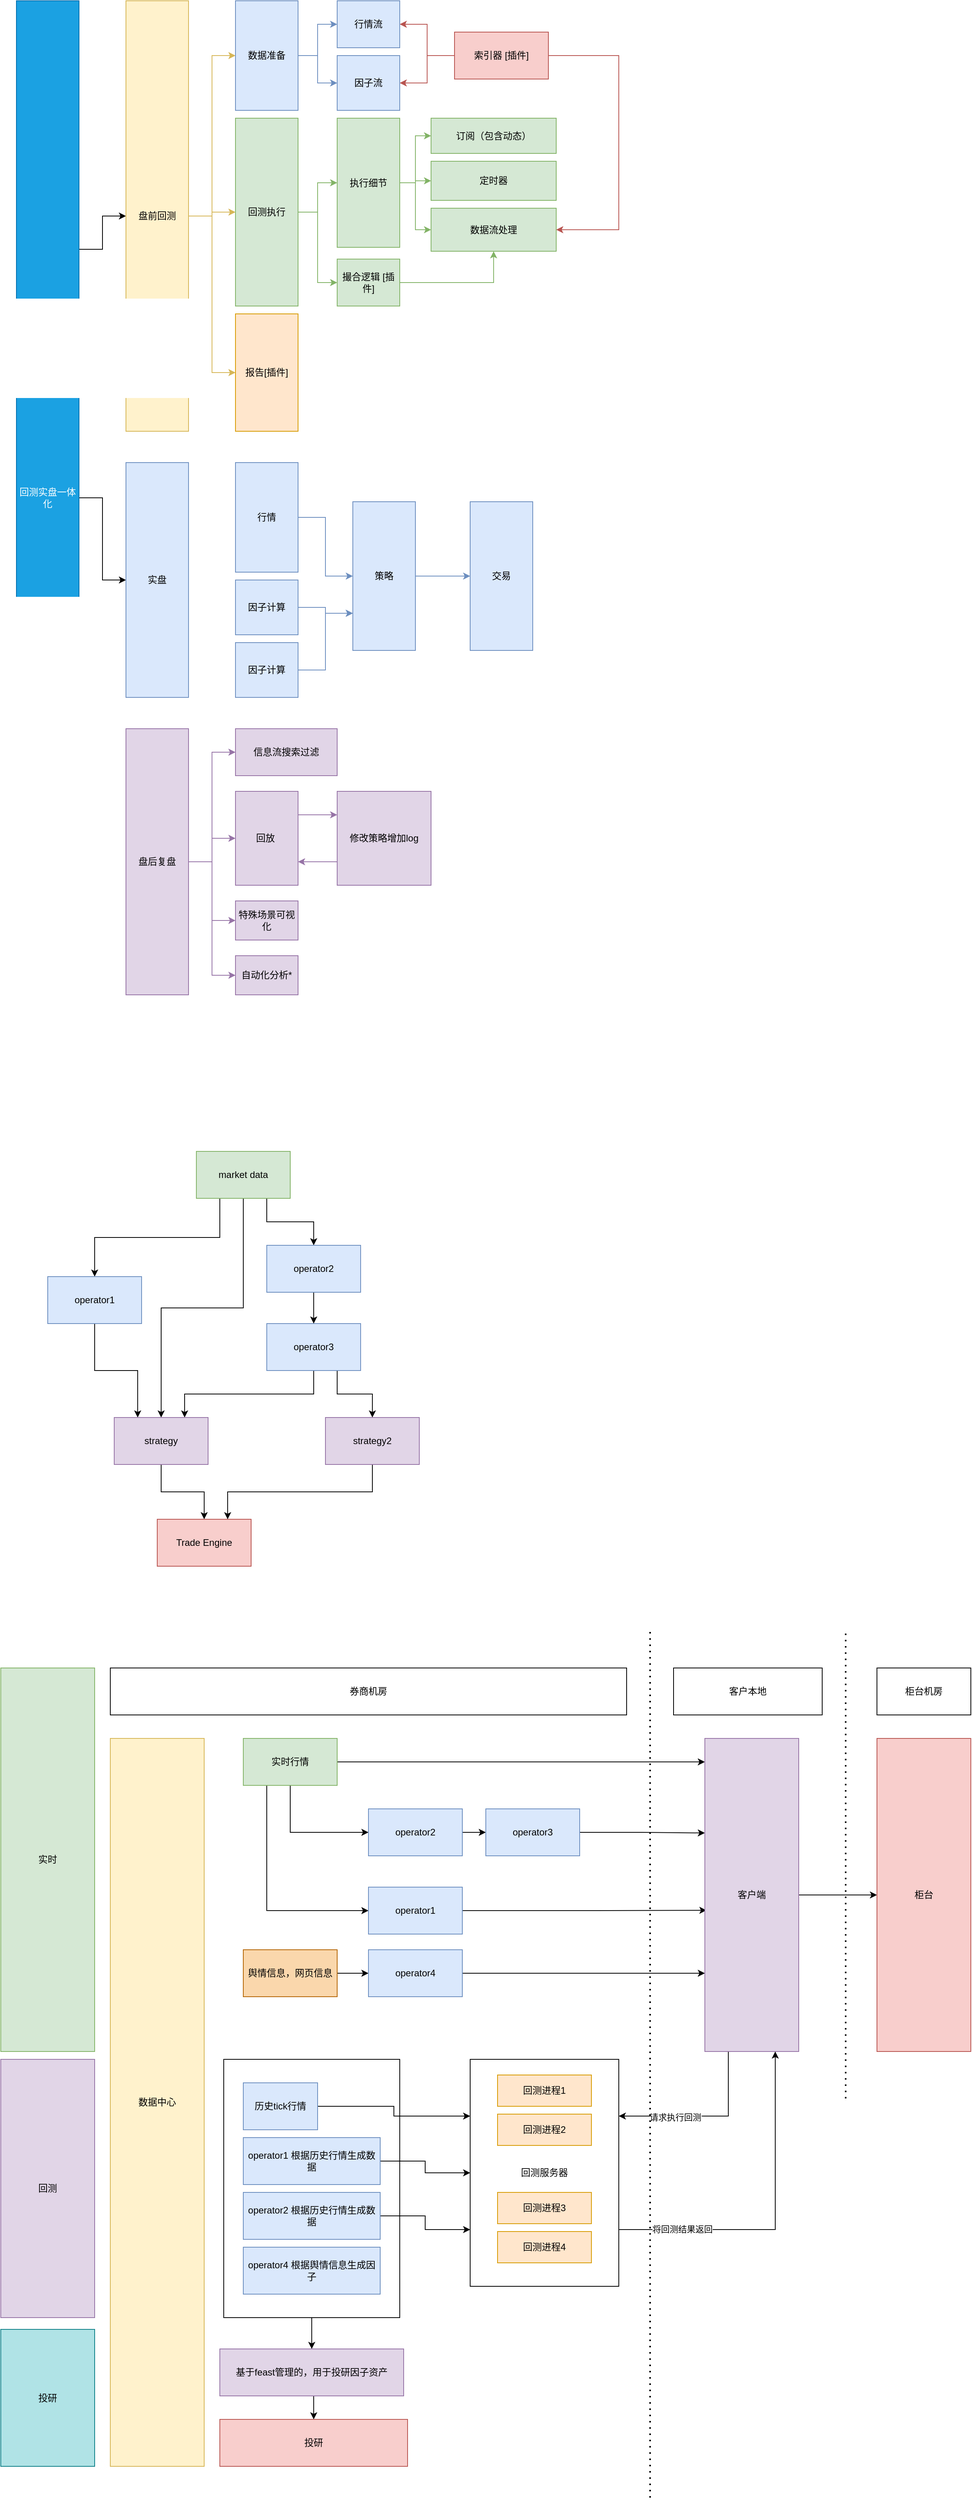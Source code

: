 <mxfile version="21.5.2" type="github">
  <diagram name="Page-1" id="iqwsaydpgA9WAFFq2xoP">
    <mxGraphModel dx="1570" dy="1301" grid="1" gridSize="10" guides="1" tooltips="1" connect="1" arrows="1" fold="1" page="1" pageScale="1" pageWidth="850" pageHeight="1100" math="0" shadow="0">
      <root>
        <mxCell id="0" />
        <mxCell id="1" parent="0" />
        <mxCell id="G9JlRZIhgluz2ThL1PUU-86" value="" style="rounded=0;whiteSpace=wrap;html=1;fillColor=none;" vertex="1" parent="1">
          <mxGeometry x="305" y="2700" width="225" height="330" as="geometry" />
        </mxCell>
        <mxCell id="wz6yS6fhJftiReLVAl-l-16" style="edgeStyle=orthogonalEdgeStyle;rounded=0;orthogonalLoop=1;jettySize=auto;html=1;exitX=1;exitY=0.25;exitDx=0;exitDy=0;entryX=0;entryY=0.5;entryDx=0;entryDy=0;" parent="1" source="wz6yS6fhJftiReLVAl-l-1" target="wz6yS6fhJftiReLVAl-l-2" edge="1">
          <mxGeometry relative="1" as="geometry" />
        </mxCell>
        <mxCell id="wz6yS6fhJftiReLVAl-l-40" style="edgeStyle=orthogonalEdgeStyle;rounded=0;orthogonalLoop=1;jettySize=auto;html=1;exitX=1;exitY=0.5;exitDx=0;exitDy=0;entryX=0;entryY=0.5;entryDx=0;entryDy=0;" parent="1" source="wz6yS6fhJftiReLVAl-l-1" target="wz6yS6fhJftiReLVAl-l-29" edge="1">
          <mxGeometry relative="1" as="geometry" />
        </mxCell>
        <mxCell id="wz6yS6fhJftiReLVAl-l-1" value="回测实盘一体化" style="rounded=0;whiteSpace=wrap;html=1;fillColor=#1ba1e2;fontColor=#ffffff;strokeColor=#006EAF;" parent="1" vertex="1">
          <mxGeometry x="40" y="70" width="80" height="1270" as="geometry" />
        </mxCell>
        <mxCell id="wz6yS6fhJftiReLVAl-l-17" style="edgeStyle=orthogonalEdgeStyle;rounded=0;orthogonalLoop=1;jettySize=auto;html=1;exitX=1;exitY=0.5;exitDx=0;exitDy=0;entryX=0;entryY=0.5;entryDx=0;entryDy=0;fillColor=#fff2cc;strokeColor=#d6b656;" parent="1" source="wz6yS6fhJftiReLVAl-l-2" target="wz6yS6fhJftiReLVAl-l-3" edge="1">
          <mxGeometry relative="1" as="geometry" />
        </mxCell>
        <mxCell id="wz6yS6fhJftiReLVAl-l-19" style="edgeStyle=orthogonalEdgeStyle;rounded=0;orthogonalLoop=1;jettySize=auto;html=1;exitX=1;exitY=0.5;exitDx=0;exitDy=0;entryX=0;entryY=0.5;entryDx=0;entryDy=0;fillColor=#fff2cc;strokeColor=#d6b656;" parent="1" source="wz6yS6fhJftiReLVAl-l-2" target="wz6yS6fhJftiReLVAl-l-5" edge="1">
          <mxGeometry relative="1" as="geometry" />
        </mxCell>
        <mxCell id="wz6yS6fhJftiReLVAl-l-20" style="edgeStyle=orthogonalEdgeStyle;rounded=0;orthogonalLoop=1;jettySize=auto;html=1;exitX=1;exitY=0.5;exitDx=0;exitDy=0;entryX=0;entryY=0.5;entryDx=0;entryDy=0;fillColor=#fff2cc;strokeColor=#d6b656;" parent="1" source="wz6yS6fhJftiReLVAl-l-2" target="wz6yS6fhJftiReLVAl-l-13" edge="1">
          <mxGeometry relative="1" as="geometry" />
        </mxCell>
        <mxCell id="wz6yS6fhJftiReLVAl-l-2" value="盘前回测" style="rounded=0;whiteSpace=wrap;html=1;fillColor=#fff2cc;strokeColor=#d6b656;" parent="1" vertex="1">
          <mxGeometry x="180" y="70" width="80" height="550" as="geometry" />
        </mxCell>
        <mxCell id="wz6yS6fhJftiReLVAl-l-26" style="edgeStyle=orthogonalEdgeStyle;rounded=0;orthogonalLoop=1;jettySize=auto;html=1;exitX=1;exitY=0.5;exitDx=0;exitDy=0;entryX=0;entryY=0.5;entryDx=0;entryDy=0;fillColor=#dae8fc;strokeColor=#6c8ebf;" parent="1" source="wz6yS6fhJftiReLVAl-l-3" target="wz6yS6fhJftiReLVAl-l-7" edge="1">
          <mxGeometry relative="1" as="geometry" />
        </mxCell>
        <mxCell id="wz6yS6fhJftiReLVAl-l-27" style="edgeStyle=orthogonalEdgeStyle;rounded=0;orthogonalLoop=1;jettySize=auto;html=1;exitX=1;exitY=0.5;exitDx=0;exitDy=0;entryX=0;entryY=0.5;entryDx=0;entryDy=0;fillColor=#dae8fc;strokeColor=#6c8ebf;" parent="1" source="wz6yS6fhJftiReLVAl-l-3" target="wz6yS6fhJftiReLVAl-l-8" edge="1">
          <mxGeometry relative="1" as="geometry" />
        </mxCell>
        <mxCell id="wz6yS6fhJftiReLVAl-l-3" value="数据准备" style="rounded=0;whiteSpace=wrap;html=1;fillColor=#dae8fc;strokeColor=#6c8ebf;" parent="1" vertex="1">
          <mxGeometry x="320" y="70" width="80" height="140" as="geometry" />
        </mxCell>
        <mxCell id="wz6yS6fhJftiReLVAl-l-58" style="edgeStyle=orthogonalEdgeStyle;rounded=0;orthogonalLoop=1;jettySize=auto;html=1;exitX=1;exitY=0.5;exitDx=0;exitDy=0;entryX=0.5;entryY=1;entryDx=0;entryDy=0;fillColor=#d5e8d4;strokeColor=#82b366;" parent="1" source="wz6yS6fhJftiReLVAl-l-4" target="wz6yS6fhJftiReLVAl-l-12" edge="1">
          <mxGeometry relative="1" as="geometry" />
        </mxCell>
        <mxCell id="wz6yS6fhJftiReLVAl-l-4" value="撮合逻辑 [插件]" style="rounded=0;whiteSpace=wrap;html=1;fillColor=#d5e8d4;strokeColor=#82b366;" parent="1" vertex="1">
          <mxGeometry x="450" y="400" width="80" height="60" as="geometry" />
        </mxCell>
        <mxCell id="wz6yS6fhJftiReLVAl-l-21" style="edgeStyle=orthogonalEdgeStyle;rounded=0;orthogonalLoop=1;jettySize=auto;html=1;exitX=1;exitY=0.5;exitDx=0;exitDy=0;entryX=0;entryY=0.5;entryDx=0;entryDy=0;fillColor=#d5e8d4;strokeColor=#82b366;" parent="1" source="wz6yS6fhJftiReLVAl-l-5" target="wz6yS6fhJftiReLVAl-l-4" edge="1">
          <mxGeometry relative="1" as="geometry" />
        </mxCell>
        <mxCell id="wz6yS6fhJftiReLVAl-l-22" style="edgeStyle=orthogonalEdgeStyle;rounded=0;orthogonalLoop=1;jettySize=auto;html=1;exitX=1;exitY=0.5;exitDx=0;exitDy=0;entryX=0;entryY=0.5;entryDx=0;entryDy=0;fillColor=#d5e8d4;strokeColor=#82b366;" parent="1" source="wz6yS6fhJftiReLVAl-l-5" target="wz6yS6fhJftiReLVAl-l-6" edge="1">
          <mxGeometry relative="1" as="geometry" />
        </mxCell>
        <mxCell id="wz6yS6fhJftiReLVAl-l-5" value="回测执行" style="rounded=0;whiteSpace=wrap;html=1;fillColor=#d5e8d4;strokeColor=#82b366;" parent="1" vertex="1">
          <mxGeometry x="320" y="220" width="80" height="240" as="geometry" />
        </mxCell>
        <mxCell id="wz6yS6fhJftiReLVAl-l-23" style="edgeStyle=orthogonalEdgeStyle;rounded=0;orthogonalLoop=1;jettySize=auto;html=1;exitX=1;exitY=0.5;exitDx=0;exitDy=0;entryX=0;entryY=0.5;entryDx=0;entryDy=0;fillColor=#d5e8d4;strokeColor=#82b366;" parent="1" source="wz6yS6fhJftiReLVAl-l-6" target="wz6yS6fhJftiReLVAl-l-10" edge="1">
          <mxGeometry relative="1" as="geometry" />
        </mxCell>
        <mxCell id="wz6yS6fhJftiReLVAl-l-24" style="edgeStyle=orthogonalEdgeStyle;rounded=0;orthogonalLoop=1;jettySize=auto;html=1;exitX=1;exitY=0.5;exitDx=0;exitDy=0;entryX=0;entryY=0.5;entryDx=0;entryDy=0;fillColor=#d5e8d4;strokeColor=#82b366;" parent="1" source="wz6yS6fhJftiReLVAl-l-6" target="wz6yS6fhJftiReLVAl-l-11" edge="1">
          <mxGeometry relative="1" as="geometry" />
        </mxCell>
        <mxCell id="wz6yS6fhJftiReLVAl-l-25" style="edgeStyle=orthogonalEdgeStyle;rounded=0;orthogonalLoop=1;jettySize=auto;html=1;exitX=1;exitY=0.5;exitDx=0;exitDy=0;entryX=0;entryY=0.5;entryDx=0;entryDy=0;fillColor=#d5e8d4;strokeColor=#82b366;" parent="1" source="wz6yS6fhJftiReLVAl-l-6" target="wz6yS6fhJftiReLVAl-l-12" edge="1">
          <mxGeometry relative="1" as="geometry" />
        </mxCell>
        <mxCell id="wz6yS6fhJftiReLVAl-l-6" value="执行细节" style="rounded=0;whiteSpace=wrap;html=1;fillColor=#d5e8d4;strokeColor=#82b366;" parent="1" vertex="1">
          <mxGeometry x="450" y="220" width="80" height="165" as="geometry" />
        </mxCell>
        <mxCell id="wz6yS6fhJftiReLVAl-l-7" value="行情流" style="rounded=0;whiteSpace=wrap;html=1;fillColor=#dae8fc;strokeColor=#6c8ebf;" parent="1" vertex="1">
          <mxGeometry x="450" y="70" width="80" height="60" as="geometry" />
        </mxCell>
        <mxCell id="wz6yS6fhJftiReLVAl-l-8" value="因子流" style="rounded=0;whiteSpace=wrap;html=1;fillColor=#dae8fc;strokeColor=#6c8ebf;" parent="1" vertex="1">
          <mxGeometry x="450" y="140" width="80" height="70" as="geometry" />
        </mxCell>
        <mxCell id="wz6yS6fhJftiReLVAl-l-10" value="订阅（包含动态）" style="rounded=0;whiteSpace=wrap;html=1;fillColor=#d5e8d4;strokeColor=#82b366;" parent="1" vertex="1">
          <mxGeometry x="570" y="220" width="160" height="45" as="geometry" />
        </mxCell>
        <mxCell id="wz6yS6fhJftiReLVAl-l-11" value="定时器" style="rounded=0;whiteSpace=wrap;html=1;fillColor=#d5e8d4;strokeColor=#82b366;" parent="1" vertex="1">
          <mxGeometry x="570" y="275" width="160" height="50" as="geometry" />
        </mxCell>
        <mxCell id="wz6yS6fhJftiReLVAl-l-12" value="数据流处理" style="rounded=0;whiteSpace=wrap;html=1;fillColor=#d5e8d4;strokeColor=#82b366;" parent="1" vertex="1">
          <mxGeometry x="570" y="335" width="160" height="55" as="geometry" />
        </mxCell>
        <mxCell id="wz6yS6fhJftiReLVAl-l-13" value="报告[插件]" style="rounded=0;whiteSpace=wrap;html=1;fillColor=#ffe6cc;strokeColor=#d79b00;" parent="1" vertex="1">
          <mxGeometry x="320" y="470" width="80" height="150" as="geometry" />
        </mxCell>
        <mxCell id="wz6yS6fhJftiReLVAl-l-29" value="实盘" style="rounded=0;whiteSpace=wrap;html=1;fillColor=#dae8fc;strokeColor=#6c8ebf;" parent="1" vertex="1">
          <mxGeometry x="180" y="660" width="80" height="300" as="geometry" />
        </mxCell>
        <mxCell id="wz6yS6fhJftiReLVAl-l-51" style="edgeStyle=orthogonalEdgeStyle;rounded=0;orthogonalLoop=1;jettySize=auto;html=1;exitX=1;exitY=0.5;exitDx=0;exitDy=0;entryX=0;entryY=0.5;entryDx=0;entryDy=0;fillColor=#dae8fc;strokeColor=#6c8ebf;" parent="1" source="wz6yS6fhJftiReLVAl-l-30" target="wz6yS6fhJftiReLVAl-l-32" edge="1">
          <mxGeometry relative="1" as="geometry" />
        </mxCell>
        <mxCell id="wz6yS6fhJftiReLVAl-l-30" value="行情" style="rounded=0;whiteSpace=wrap;html=1;fillColor=#dae8fc;strokeColor=#6c8ebf;container=0;" parent="1" vertex="1">
          <mxGeometry x="320" y="660" width="80" height="140" as="geometry" />
        </mxCell>
        <mxCell id="wz6yS6fhJftiReLVAl-l-31" value="交易" style="rounded=0;whiteSpace=wrap;html=1;fillColor=#dae8fc;strokeColor=#6c8ebf;container=0;" parent="1" vertex="1">
          <mxGeometry x="620" y="710" width="80" height="190" as="geometry" />
        </mxCell>
        <mxCell id="wz6yS6fhJftiReLVAl-l-54" style="edgeStyle=orthogonalEdgeStyle;rounded=0;orthogonalLoop=1;jettySize=auto;html=1;exitX=1;exitY=0.5;exitDx=0;exitDy=0;fillColor=#dae8fc;strokeColor=#6c8ebf;" parent="1" source="wz6yS6fhJftiReLVAl-l-32" target="wz6yS6fhJftiReLVAl-l-31" edge="1">
          <mxGeometry relative="1" as="geometry" />
        </mxCell>
        <mxCell id="wz6yS6fhJftiReLVAl-l-32" value="策略" style="rounded=0;whiteSpace=wrap;html=1;fillColor=#dae8fc;strokeColor=#6c8ebf;container=0;" parent="1" vertex="1">
          <mxGeometry x="470" y="710" width="80" height="190" as="geometry" />
        </mxCell>
        <mxCell id="wz6yS6fhJftiReLVAl-l-52" style="edgeStyle=orthogonalEdgeStyle;rounded=0;orthogonalLoop=1;jettySize=auto;html=1;exitX=1;exitY=0.5;exitDx=0;exitDy=0;entryX=0;entryY=0.75;entryDx=0;entryDy=0;fillColor=#dae8fc;strokeColor=#6c8ebf;" parent="1" source="wz6yS6fhJftiReLVAl-l-33" target="wz6yS6fhJftiReLVAl-l-32" edge="1">
          <mxGeometry relative="1" as="geometry" />
        </mxCell>
        <mxCell id="wz6yS6fhJftiReLVAl-l-33" value="因子计算" style="rounded=0;whiteSpace=wrap;html=1;fillColor=#dae8fc;strokeColor=#6c8ebf;container=0;" parent="1" vertex="1">
          <mxGeometry x="320" y="810" width="80" height="70" as="geometry" />
        </mxCell>
        <mxCell id="wz6yS6fhJftiReLVAl-l-46" style="edgeStyle=orthogonalEdgeStyle;rounded=0;orthogonalLoop=1;jettySize=auto;html=1;exitX=1;exitY=0.5;exitDx=0;exitDy=0;entryX=0;entryY=0.5;entryDx=0;entryDy=0;fillColor=#e1d5e7;strokeColor=#9673a6;" parent="1" source="wz6yS6fhJftiReLVAl-l-41" target="wz6yS6fhJftiReLVAl-l-42" edge="1">
          <mxGeometry relative="1" as="geometry" />
        </mxCell>
        <mxCell id="wz6yS6fhJftiReLVAl-l-47" style="edgeStyle=orthogonalEdgeStyle;rounded=0;orthogonalLoop=1;jettySize=auto;html=1;exitX=1;exitY=0.5;exitDx=0;exitDy=0;fillColor=#e1d5e7;strokeColor=#9673a6;" parent="1" source="wz6yS6fhJftiReLVAl-l-41" target="wz6yS6fhJftiReLVAl-l-43" edge="1">
          <mxGeometry relative="1" as="geometry" />
        </mxCell>
        <mxCell id="wz6yS6fhJftiReLVAl-l-48" style="edgeStyle=orthogonalEdgeStyle;rounded=0;orthogonalLoop=1;jettySize=auto;html=1;exitX=1;exitY=0.5;exitDx=0;exitDy=0;entryX=0;entryY=0.5;entryDx=0;entryDy=0;fillColor=#e1d5e7;strokeColor=#9673a6;" parent="1" source="wz6yS6fhJftiReLVAl-l-41" target="wz6yS6fhJftiReLVAl-l-44" edge="1">
          <mxGeometry relative="1" as="geometry" />
        </mxCell>
        <mxCell id="wz6yS6fhJftiReLVAl-l-49" style="edgeStyle=orthogonalEdgeStyle;rounded=0;orthogonalLoop=1;jettySize=auto;html=1;exitX=1;exitY=0.5;exitDx=0;exitDy=0;entryX=0;entryY=0.5;entryDx=0;entryDy=0;fillColor=#e1d5e7;strokeColor=#9673a6;" parent="1" source="wz6yS6fhJftiReLVAl-l-41" target="wz6yS6fhJftiReLVAl-l-45" edge="1">
          <mxGeometry relative="1" as="geometry" />
        </mxCell>
        <mxCell id="wz6yS6fhJftiReLVAl-l-41" value="盘后复盘" style="rounded=0;whiteSpace=wrap;html=1;fillColor=#e1d5e7;strokeColor=#9673a6;" parent="1" vertex="1">
          <mxGeometry x="180" y="1000" width="80" height="340" as="geometry" />
        </mxCell>
        <mxCell id="wz6yS6fhJftiReLVAl-l-42" value="信息流搜索过滤" style="rounded=0;whiteSpace=wrap;html=1;fillColor=#e1d5e7;strokeColor=#9673a6;" parent="1" vertex="1">
          <mxGeometry x="320" y="1000" width="130" height="60" as="geometry" />
        </mxCell>
        <mxCell id="wz6yS6fhJftiReLVAl-l-56" style="edgeStyle=orthogonalEdgeStyle;rounded=0;orthogonalLoop=1;jettySize=auto;html=1;exitX=1;exitY=0.25;exitDx=0;exitDy=0;entryX=0;entryY=0.25;entryDx=0;entryDy=0;fillColor=#e1d5e7;strokeColor=#9673a6;" parent="1" source="wz6yS6fhJftiReLVAl-l-43" target="wz6yS6fhJftiReLVAl-l-55" edge="1">
          <mxGeometry relative="1" as="geometry" />
        </mxCell>
        <mxCell id="wz6yS6fhJftiReLVAl-l-43" value="回放&amp;nbsp;" style="rounded=0;whiteSpace=wrap;html=1;fillColor=#e1d5e7;strokeColor=#9673a6;" parent="1" vertex="1">
          <mxGeometry x="320" y="1080" width="80" height="120" as="geometry" />
        </mxCell>
        <mxCell id="wz6yS6fhJftiReLVAl-l-44" value="特殊场景可视化" style="rounded=0;whiteSpace=wrap;html=1;fillColor=#e1d5e7;strokeColor=#9673a6;" parent="1" vertex="1">
          <mxGeometry x="320" y="1220" width="80" height="50" as="geometry" />
        </mxCell>
        <mxCell id="wz6yS6fhJftiReLVAl-l-45" value="自动化分析*" style="rounded=0;whiteSpace=wrap;html=1;fillColor=#e1d5e7;strokeColor=#9673a6;" parent="1" vertex="1">
          <mxGeometry x="320" y="1290" width="80" height="50" as="geometry" />
        </mxCell>
        <mxCell id="wz6yS6fhJftiReLVAl-l-53" style="edgeStyle=orthogonalEdgeStyle;rounded=0;orthogonalLoop=1;jettySize=auto;html=1;exitX=1;exitY=0.5;exitDx=0;exitDy=0;entryX=0;entryY=0.75;entryDx=0;entryDy=0;fillColor=#dae8fc;strokeColor=#6c8ebf;" parent="1" source="wz6yS6fhJftiReLVAl-l-50" target="wz6yS6fhJftiReLVAl-l-32" edge="1">
          <mxGeometry relative="1" as="geometry" />
        </mxCell>
        <mxCell id="wz6yS6fhJftiReLVAl-l-50" value="因子计算" style="rounded=0;whiteSpace=wrap;html=1;fillColor=#dae8fc;strokeColor=#6c8ebf;container=0;" parent="1" vertex="1">
          <mxGeometry x="320" y="890" width="80" height="70" as="geometry" />
        </mxCell>
        <mxCell id="wz6yS6fhJftiReLVAl-l-57" style="edgeStyle=orthogonalEdgeStyle;rounded=0;orthogonalLoop=1;jettySize=auto;html=1;exitX=0;exitY=0.75;exitDx=0;exitDy=0;entryX=1;entryY=0.75;entryDx=0;entryDy=0;fillColor=#e1d5e7;strokeColor=#9673a6;" parent="1" source="wz6yS6fhJftiReLVAl-l-55" target="wz6yS6fhJftiReLVAl-l-43" edge="1">
          <mxGeometry relative="1" as="geometry" />
        </mxCell>
        <mxCell id="wz6yS6fhJftiReLVAl-l-55" value="修改策略增加log" style="whiteSpace=wrap;html=1;aspect=fixed;fillColor=#e1d5e7;strokeColor=#9673a6;" parent="1" vertex="1">
          <mxGeometry x="450" y="1080" width="120" height="120" as="geometry" />
        </mxCell>
        <mxCell id="wz6yS6fhJftiReLVAl-l-60" style="edgeStyle=orthogonalEdgeStyle;rounded=0;orthogonalLoop=1;jettySize=auto;html=1;exitX=0;exitY=0.5;exitDx=0;exitDy=0;entryX=1;entryY=0.5;entryDx=0;entryDy=0;fillColor=#f8cecc;strokeColor=#b85450;" parent="1" source="wz6yS6fhJftiReLVAl-l-59" target="wz6yS6fhJftiReLVAl-l-7" edge="1">
          <mxGeometry relative="1" as="geometry" />
        </mxCell>
        <mxCell id="wz6yS6fhJftiReLVAl-l-61" style="edgeStyle=orthogonalEdgeStyle;rounded=0;orthogonalLoop=1;jettySize=auto;html=1;exitX=0;exitY=0.5;exitDx=0;exitDy=0;entryX=1;entryY=0.5;entryDx=0;entryDy=0;fillColor=#f8cecc;strokeColor=#b85450;" parent="1" source="wz6yS6fhJftiReLVAl-l-59" target="wz6yS6fhJftiReLVAl-l-8" edge="1">
          <mxGeometry relative="1" as="geometry" />
        </mxCell>
        <mxCell id="wz6yS6fhJftiReLVAl-l-62" style="edgeStyle=orthogonalEdgeStyle;rounded=0;orthogonalLoop=1;jettySize=auto;html=1;exitX=1;exitY=0.5;exitDx=0;exitDy=0;entryX=1;entryY=0.5;entryDx=0;entryDy=0;fillColor=#f8cecc;strokeColor=#b85450;" parent="1" source="wz6yS6fhJftiReLVAl-l-59" target="wz6yS6fhJftiReLVAl-l-12" edge="1">
          <mxGeometry relative="1" as="geometry">
            <Array as="points">
              <mxPoint x="810" y="140" />
              <mxPoint x="810" y="363" />
            </Array>
          </mxGeometry>
        </mxCell>
        <mxCell id="wz6yS6fhJftiReLVAl-l-59" value="索引器 [插件]" style="rounded=0;whiteSpace=wrap;html=1;fillColor=#f8cecc;strokeColor=#b85450;" parent="1" vertex="1">
          <mxGeometry x="600" y="110" width="120" height="60" as="geometry" />
        </mxCell>
        <mxCell id="G9JlRZIhgluz2ThL1PUU-5" style="edgeStyle=orthogonalEdgeStyle;rounded=0;orthogonalLoop=1;jettySize=auto;html=1;exitX=0.5;exitY=1;exitDx=0;exitDy=0;entryX=0.5;entryY=0;entryDx=0;entryDy=0;" edge="1" parent="1" source="G9JlRZIhgluz2ThL1PUU-1" target="G9JlRZIhgluz2ThL1PUU-4">
          <mxGeometry relative="1" as="geometry" />
        </mxCell>
        <mxCell id="G9JlRZIhgluz2ThL1PUU-8" style="edgeStyle=orthogonalEdgeStyle;rounded=0;orthogonalLoop=1;jettySize=auto;html=1;exitX=0.25;exitY=1;exitDx=0;exitDy=0;entryX=0.5;entryY=0;entryDx=0;entryDy=0;" edge="1" parent="1" source="G9JlRZIhgluz2ThL1PUU-1" target="G9JlRZIhgluz2ThL1PUU-2">
          <mxGeometry relative="1" as="geometry" />
        </mxCell>
        <mxCell id="G9JlRZIhgluz2ThL1PUU-9" style="edgeStyle=orthogonalEdgeStyle;rounded=0;orthogonalLoop=1;jettySize=auto;html=1;exitX=0.75;exitY=1;exitDx=0;exitDy=0;entryX=0.5;entryY=0;entryDx=0;entryDy=0;" edge="1" parent="1" source="G9JlRZIhgluz2ThL1PUU-1" target="G9JlRZIhgluz2ThL1PUU-10">
          <mxGeometry relative="1" as="geometry">
            <mxPoint x="420" y="1640" as="targetPoint" />
          </mxGeometry>
        </mxCell>
        <mxCell id="G9JlRZIhgluz2ThL1PUU-1" value="market data" style="rounded=0;whiteSpace=wrap;html=1;fillColor=#d5e8d4;strokeColor=#82b366;" vertex="1" parent="1">
          <mxGeometry x="270" y="1540" width="120" height="60" as="geometry" />
        </mxCell>
        <mxCell id="G9JlRZIhgluz2ThL1PUU-6" style="edgeStyle=orthogonalEdgeStyle;rounded=0;orthogonalLoop=1;jettySize=auto;html=1;exitX=0.5;exitY=1;exitDx=0;exitDy=0;entryX=0.25;entryY=0;entryDx=0;entryDy=0;" edge="1" parent="1" source="G9JlRZIhgluz2ThL1PUU-2" target="G9JlRZIhgluz2ThL1PUU-4">
          <mxGeometry relative="1" as="geometry" />
        </mxCell>
        <mxCell id="G9JlRZIhgluz2ThL1PUU-2" value="operator1" style="rounded=0;whiteSpace=wrap;html=1;fillColor=#dae8fc;strokeColor=#6c8ebf;" vertex="1" parent="1">
          <mxGeometry x="80" y="1700" width="120" height="60" as="geometry" />
        </mxCell>
        <mxCell id="G9JlRZIhgluz2ThL1PUU-7" style="edgeStyle=orthogonalEdgeStyle;rounded=0;orthogonalLoop=1;jettySize=auto;html=1;exitX=0.5;exitY=1;exitDx=0;exitDy=0;entryX=0.75;entryY=0;entryDx=0;entryDy=0;" edge="1" parent="1" source="G9JlRZIhgluz2ThL1PUU-3" target="G9JlRZIhgluz2ThL1PUU-4">
          <mxGeometry relative="1" as="geometry" />
        </mxCell>
        <mxCell id="G9JlRZIhgluz2ThL1PUU-40" style="edgeStyle=orthogonalEdgeStyle;rounded=0;orthogonalLoop=1;jettySize=auto;html=1;exitX=0.75;exitY=1;exitDx=0;exitDy=0;entryX=0.5;entryY=0;entryDx=0;entryDy=0;" edge="1" parent="1" source="G9JlRZIhgluz2ThL1PUU-3" target="G9JlRZIhgluz2ThL1PUU-39">
          <mxGeometry relative="1" as="geometry" />
        </mxCell>
        <mxCell id="G9JlRZIhgluz2ThL1PUU-3" value="operator3" style="rounded=0;whiteSpace=wrap;html=1;fillColor=#dae8fc;strokeColor=#6c8ebf;" vertex="1" parent="1">
          <mxGeometry x="360" y="1760" width="120" height="60" as="geometry" />
        </mxCell>
        <mxCell id="G9JlRZIhgluz2ThL1PUU-13" style="edgeStyle=orthogonalEdgeStyle;rounded=0;orthogonalLoop=1;jettySize=auto;html=1;entryX=0.5;entryY=0;entryDx=0;entryDy=0;" edge="1" parent="1" source="G9JlRZIhgluz2ThL1PUU-4" target="G9JlRZIhgluz2ThL1PUU-12">
          <mxGeometry relative="1" as="geometry" />
        </mxCell>
        <mxCell id="G9JlRZIhgluz2ThL1PUU-4" value="strategy" style="rounded=0;whiteSpace=wrap;html=1;fillColor=#e1d5e7;strokeColor=#9673a6;" vertex="1" parent="1">
          <mxGeometry x="165" y="1880" width="120" height="60" as="geometry" />
        </mxCell>
        <mxCell id="G9JlRZIhgluz2ThL1PUU-11" style="edgeStyle=orthogonalEdgeStyle;rounded=0;orthogonalLoop=1;jettySize=auto;html=1;exitX=0.5;exitY=1;exitDx=0;exitDy=0;entryX=0.5;entryY=0;entryDx=0;entryDy=0;" edge="1" parent="1" source="G9JlRZIhgluz2ThL1PUU-10" target="G9JlRZIhgluz2ThL1PUU-3">
          <mxGeometry relative="1" as="geometry" />
        </mxCell>
        <mxCell id="G9JlRZIhgluz2ThL1PUU-10" value="operator2" style="rounded=0;whiteSpace=wrap;html=1;fillColor=#dae8fc;strokeColor=#6c8ebf;" vertex="1" parent="1">
          <mxGeometry x="360" y="1660" width="120" height="60" as="geometry" />
        </mxCell>
        <mxCell id="G9JlRZIhgluz2ThL1PUU-12" value="Trade Engine" style="rounded=0;whiteSpace=wrap;html=1;fillColor=#f8cecc;strokeColor=#b85450;" vertex="1" parent="1">
          <mxGeometry x="220" y="2010" width="120" height="60" as="geometry" />
        </mxCell>
        <mxCell id="G9JlRZIhgluz2ThL1PUU-14" value="数据中心" style="rounded=0;whiteSpace=wrap;html=1;fillColor=#fff2cc;strokeColor=#d6b656;" vertex="1" parent="1">
          <mxGeometry x="160" y="2290" width="120" height="930" as="geometry" />
        </mxCell>
        <mxCell id="G9JlRZIhgluz2ThL1PUU-20" style="edgeStyle=orthogonalEdgeStyle;rounded=0;orthogonalLoop=1;jettySize=auto;html=1;exitX=0.5;exitY=1;exitDx=0;exitDy=0;entryX=0;entryY=0.5;entryDx=0;entryDy=0;" edge="1" parent="1" source="G9JlRZIhgluz2ThL1PUU-15" target="G9JlRZIhgluz2ThL1PUU-17">
          <mxGeometry relative="1" as="geometry" />
        </mxCell>
        <mxCell id="G9JlRZIhgluz2ThL1PUU-27" style="edgeStyle=orthogonalEdgeStyle;rounded=0;orthogonalLoop=1;jettySize=auto;html=1;exitX=0.25;exitY=1;exitDx=0;exitDy=0;entryX=0;entryY=0.5;entryDx=0;entryDy=0;" edge="1" parent="1" source="G9JlRZIhgluz2ThL1PUU-15" target="G9JlRZIhgluz2ThL1PUU-16">
          <mxGeometry relative="1" as="geometry" />
        </mxCell>
        <mxCell id="G9JlRZIhgluz2ThL1PUU-28" style="edgeStyle=orthogonalEdgeStyle;rounded=0;orthogonalLoop=1;jettySize=auto;html=1;exitX=1;exitY=0.5;exitDx=0;exitDy=0;entryX=0;entryY=0.075;entryDx=0;entryDy=0;entryPerimeter=0;" edge="1" parent="1" source="G9JlRZIhgluz2ThL1PUU-15" target="G9JlRZIhgluz2ThL1PUU-22">
          <mxGeometry relative="1" as="geometry" />
        </mxCell>
        <mxCell id="G9JlRZIhgluz2ThL1PUU-15" value="实时行情" style="rounded=0;whiteSpace=wrap;html=1;fillColor=#d5e8d4;strokeColor=#82b366;" vertex="1" parent="1">
          <mxGeometry x="330" y="2290" width="120" height="60" as="geometry" />
        </mxCell>
        <mxCell id="G9JlRZIhgluz2ThL1PUU-30" style="edgeStyle=orthogonalEdgeStyle;rounded=0;orthogonalLoop=1;jettySize=auto;html=1;exitX=1;exitY=0.5;exitDx=0;exitDy=0;entryX=0.017;entryY=0.549;entryDx=0;entryDy=0;entryPerimeter=0;" edge="1" parent="1" source="G9JlRZIhgluz2ThL1PUU-16" target="G9JlRZIhgluz2ThL1PUU-22">
          <mxGeometry relative="1" as="geometry" />
        </mxCell>
        <mxCell id="G9JlRZIhgluz2ThL1PUU-16" value="operator1" style="rounded=0;whiteSpace=wrap;html=1;fillColor=#dae8fc;strokeColor=#6c8ebf;" vertex="1" parent="1">
          <mxGeometry x="490" y="2480" width="120" height="60" as="geometry" />
        </mxCell>
        <mxCell id="G9JlRZIhgluz2ThL1PUU-21" style="edgeStyle=orthogonalEdgeStyle;rounded=0;orthogonalLoop=1;jettySize=auto;html=1;exitX=1;exitY=0.5;exitDx=0;exitDy=0;entryX=0;entryY=0.5;entryDx=0;entryDy=0;" edge="1" parent="1" source="G9JlRZIhgluz2ThL1PUU-17" target="G9JlRZIhgluz2ThL1PUU-18">
          <mxGeometry relative="1" as="geometry" />
        </mxCell>
        <mxCell id="G9JlRZIhgluz2ThL1PUU-17" value="operator2" style="rounded=0;whiteSpace=wrap;html=1;fillColor=#dae8fc;strokeColor=#6c8ebf;" vertex="1" parent="1">
          <mxGeometry x="490" y="2380" width="120" height="60" as="geometry" />
        </mxCell>
        <mxCell id="G9JlRZIhgluz2ThL1PUU-29" style="edgeStyle=orthogonalEdgeStyle;rounded=0;orthogonalLoop=1;jettySize=auto;html=1;exitX=1;exitY=0.5;exitDx=0;exitDy=0;entryX=0;entryY=0.302;entryDx=0;entryDy=0;entryPerimeter=0;" edge="1" parent="1" source="G9JlRZIhgluz2ThL1PUU-18" target="G9JlRZIhgluz2ThL1PUU-22">
          <mxGeometry relative="1" as="geometry" />
        </mxCell>
        <mxCell id="G9JlRZIhgluz2ThL1PUU-18" value="operator3" style="rounded=0;whiteSpace=wrap;html=1;fillColor=#dae8fc;strokeColor=#6c8ebf;" vertex="1" parent="1">
          <mxGeometry x="640" y="2380" width="120" height="60" as="geometry" />
        </mxCell>
        <mxCell id="G9JlRZIhgluz2ThL1PUU-38" style="edgeStyle=orthogonalEdgeStyle;rounded=0;orthogonalLoop=1;jettySize=auto;html=1;exitX=1;exitY=0.5;exitDx=0;exitDy=0;" edge="1" parent="1" source="G9JlRZIhgluz2ThL1PUU-22" target="G9JlRZIhgluz2ThL1PUU-36">
          <mxGeometry relative="1" as="geometry" />
        </mxCell>
        <mxCell id="G9JlRZIhgluz2ThL1PUU-49" style="edgeStyle=orthogonalEdgeStyle;rounded=0;orthogonalLoop=1;jettySize=auto;html=1;exitX=0.25;exitY=1;exitDx=0;exitDy=0;entryX=1;entryY=0.25;entryDx=0;entryDy=0;" edge="1" parent="1" source="G9JlRZIhgluz2ThL1PUU-22" target="G9JlRZIhgluz2ThL1PUU-48">
          <mxGeometry relative="1" as="geometry" />
        </mxCell>
        <mxCell id="G9JlRZIhgluz2ThL1PUU-50" value="请求执行回测" style="edgeLabel;html=1;align=center;verticalAlign=middle;resizable=0;points=[];" vertex="1" connectable="0" parent="G9JlRZIhgluz2ThL1PUU-49">
          <mxGeometry x="0.357" y="1" relative="1" as="geometry">
            <mxPoint as="offset" />
          </mxGeometry>
        </mxCell>
        <mxCell id="G9JlRZIhgluz2ThL1PUU-22" value="客户端" style="rounded=0;whiteSpace=wrap;html=1;fillColor=#e1d5e7;strokeColor=#9673a6;" vertex="1" parent="1">
          <mxGeometry x="920" y="2290" width="120" height="400" as="geometry" />
        </mxCell>
        <mxCell id="G9JlRZIhgluz2ThL1PUU-23" style="edgeStyle=orthogonalEdgeStyle;rounded=0;orthogonalLoop=1;jettySize=auto;html=1;exitX=0.5;exitY=1;exitDx=0;exitDy=0;" edge="1" parent="1" source="G9JlRZIhgluz2ThL1PUU-22" target="G9JlRZIhgluz2ThL1PUU-22">
          <mxGeometry relative="1" as="geometry" />
        </mxCell>
        <mxCell id="G9JlRZIhgluz2ThL1PUU-24" style="edgeStyle=orthogonalEdgeStyle;rounded=0;orthogonalLoop=1;jettySize=auto;html=1;exitX=0.5;exitY=1;exitDx=0;exitDy=0;" edge="1" parent="1" source="G9JlRZIhgluz2ThL1PUU-22" target="G9JlRZIhgluz2ThL1PUU-22">
          <mxGeometry relative="1" as="geometry" />
        </mxCell>
        <mxCell id="G9JlRZIhgluz2ThL1PUU-31" value="" style="endArrow=none;dashed=1;html=1;dashPattern=1 3;strokeWidth=2;rounded=0;" edge="1" parent="1">
          <mxGeometry width="50" height="50" relative="1" as="geometry">
            <mxPoint x="850" y="3260" as="sourcePoint" />
            <mxPoint x="850" y="2150" as="targetPoint" />
          </mxGeometry>
        </mxCell>
        <mxCell id="G9JlRZIhgluz2ThL1PUU-32" value="券商机房" style="rounded=0;whiteSpace=wrap;html=1;" vertex="1" parent="1">
          <mxGeometry x="160" y="2200" width="660" height="60" as="geometry" />
        </mxCell>
        <mxCell id="G9JlRZIhgluz2ThL1PUU-33" value="客户本地" style="rounded=0;whiteSpace=wrap;html=1;" vertex="1" parent="1">
          <mxGeometry x="880" y="2200" width="190" height="60" as="geometry" />
        </mxCell>
        <mxCell id="G9JlRZIhgluz2ThL1PUU-34" value="" style="endArrow=none;dashed=1;html=1;dashPattern=1 3;strokeWidth=2;rounded=0;" edge="1" parent="1">
          <mxGeometry width="50" height="50" relative="1" as="geometry">
            <mxPoint x="1100" y="2750" as="sourcePoint" />
            <mxPoint x="1100" y="2150" as="targetPoint" />
          </mxGeometry>
        </mxCell>
        <mxCell id="G9JlRZIhgluz2ThL1PUU-35" value="柜台机房" style="rounded=0;whiteSpace=wrap;html=1;" vertex="1" parent="1">
          <mxGeometry x="1140" y="2200" width="120" height="60" as="geometry" />
        </mxCell>
        <mxCell id="G9JlRZIhgluz2ThL1PUU-36" value="柜台" style="rounded=0;whiteSpace=wrap;html=1;fillColor=#f8cecc;strokeColor=#b85450;" vertex="1" parent="1">
          <mxGeometry x="1140" y="2290" width="120" height="400" as="geometry" />
        </mxCell>
        <mxCell id="G9JlRZIhgluz2ThL1PUU-37" style="edgeStyle=orthogonalEdgeStyle;rounded=0;orthogonalLoop=1;jettySize=auto;html=1;exitX=0.5;exitY=1;exitDx=0;exitDy=0;" edge="1" parent="1" source="G9JlRZIhgluz2ThL1PUU-36" target="G9JlRZIhgluz2ThL1PUU-36">
          <mxGeometry relative="1" as="geometry" />
        </mxCell>
        <mxCell id="G9JlRZIhgluz2ThL1PUU-41" style="edgeStyle=orthogonalEdgeStyle;rounded=0;orthogonalLoop=1;jettySize=auto;html=1;exitX=0.5;exitY=1;exitDx=0;exitDy=0;entryX=0.75;entryY=0;entryDx=0;entryDy=0;" edge="1" parent="1" source="G9JlRZIhgluz2ThL1PUU-39" target="G9JlRZIhgluz2ThL1PUU-12">
          <mxGeometry relative="1" as="geometry" />
        </mxCell>
        <mxCell id="G9JlRZIhgluz2ThL1PUU-39" value="strategy2" style="rounded=0;whiteSpace=wrap;html=1;fillColor=#e1d5e7;strokeColor=#9673a6;" vertex="1" parent="1">
          <mxGeometry x="435" y="1880" width="120" height="60" as="geometry" />
        </mxCell>
        <mxCell id="G9JlRZIhgluz2ThL1PUU-42" value="实时" style="rounded=0;whiteSpace=wrap;html=1;fillColor=#d5e8d4;strokeColor=#82b366;" vertex="1" parent="1">
          <mxGeometry x="20" y="2200" width="120" height="490" as="geometry" />
        </mxCell>
        <mxCell id="G9JlRZIhgluz2ThL1PUU-43" value="回测" style="rounded=0;whiteSpace=wrap;html=1;fillColor=#e1d5e7;strokeColor=#9673a6;" vertex="1" parent="1">
          <mxGeometry x="20" y="2700" width="120" height="330" as="geometry" />
        </mxCell>
        <mxCell id="G9JlRZIhgluz2ThL1PUU-76" style="edgeStyle=orthogonalEdgeStyle;rounded=0;orthogonalLoop=1;jettySize=auto;html=1;exitX=1;exitY=0.5;exitDx=0;exitDy=0;entryX=0;entryY=0.25;entryDx=0;entryDy=0;" edge="1" parent="1" source="G9JlRZIhgluz2ThL1PUU-44" target="G9JlRZIhgluz2ThL1PUU-48">
          <mxGeometry relative="1" as="geometry" />
        </mxCell>
        <mxCell id="G9JlRZIhgluz2ThL1PUU-44" value="历史tick行情" style="rounded=0;whiteSpace=wrap;html=1;fillColor=#dae8fc;strokeColor=#6c8ebf;" vertex="1" parent="1">
          <mxGeometry x="330" y="2730" width="95" height="60" as="geometry" />
        </mxCell>
        <mxCell id="G9JlRZIhgluz2ThL1PUU-77" style="edgeStyle=orthogonalEdgeStyle;rounded=0;orthogonalLoop=1;jettySize=auto;html=1;exitX=1;exitY=0.5;exitDx=0;exitDy=0;entryX=0;entryY=0.5;entryDx=0;entryDy=0;" edge="1" parent="1" source="G9JlRZIhgluz2ThL1PUU-45" target="G9JlRZIhgluz2ThL1PUU-48">
          <mxGeometry relative="1" as="geometry" />
        </mxCell>
        <mxCell id="G9JlRZIhgluz2ThL1PUU-45" value="operator1 根据历史行情生成数据" style="rounded=0;whiteSpace=wrap;html=1;fillColor=#dae8fc;strokeColor=#6c8ebf;" vertex="1" parent="1">
          <mxGeometry x="330" y="2800" width="175" height="60" as="geometry" />
        </mxCell>
        <mxCell id="G9JlRZIhgluz2ThL1PUU-78" style="edgeStyle=orthogonalEdgeStyle;rounded=0;orthogonalLoop=1;jettySize=auto;html=1;exitX=1;exitY=0.5;exitDx=0;exitDy=0;entryX=0;entryY=0.75;entryDx=0;entryDy=0;" edge="1" parent="1" source="G9JlRZIhgluz2ThL1PUU-46" target="G9JlRZIhgluz2ThL1PUU-48">
          <mxGeometry relative="1" as="geometry" />
        </mxCell>
        <mxCell id="G9JlRZIhgluz2ThL1PUU-46" value="operator2 根据历史行情生成数据" style="rounded=0;whiteSpace=wrap;html=1;fillColor=#dae8fc;strokeColor=#6c8ebf;" vertex="1" parent="1">
          <mxGeometry x="330" y="2870" width="175" height="60" as="geometry" />
        </mxCell>
        <mxCell id="G9JlRZIhgluz2ThL1PUU-51" style="edgeStyle=orthogonalEdgeStyle;rounded=0;orthogonalLoop=1;jettySize=auto;html=1;exitX=1;exitY=0.75;exitDx=0;exitDy=0;entryX=0.75;entryY=1;entryDx=0;entryDy=0;" edge="1" parent="1" source="G9JlRZIhgluz2ThL1PUU-48" target="G9JlRZIhgluz2ThL1PUU-22">
          <mxGeometry relative="1" as="geometry" />
        </mxCell>
        <mxCell id="G9JlRZIhgluz2ThL1PUU-52" value="将回测结果返回" style="edgeLabel;html=1;align=center;verticalAlign=middle;resizable=0;points=[];" vertex="1" connectable="0" parent="G9JlRZIhgluz2ThL1PUU-51">
          <mxGeometry x="-0.622" y="2" relative="1" as="geometry">
            <mxPoint y="1" as="offset" />
          </mxGeometry>
        </mxCell>
        <mxCell id="G9JlRZIhgluz2ThL1PUU-48" value="回测服务器" style="rounded=0;whiteSpace=wrap;html=1;" vertex="1" parent="1">
          <mxGeometry x="620" y="2700" width="190" height="290" as="geometry" />
        </mxCell>
        <mxCell id="G9JlRZIhgluz2ThL1PUU-60" value="回测进程1" style="rounded=0;whiteSpace=wrap;html=1;fillColor=#ffe6cc;strokeColor=#d79b00;" vertex="1" parent="1">
          <mxGeometry x="655" y="2720" width="120" height="40" as="geometry" />
        </mxCell>
        <mxCell id="G9JlRZIhgluz2ThL1PUU-61" value="回测进程2" style="rounded=0;whiteSpace=wrap;html=1;fillColor=#ffe6cc;strokeColor=#d79b00;" vertex="1" parent="1">
          <mxGeometry x="655" y="2770" width="120" height="40" as="geometry" />
        </mxCell>
        <mxCell id="G9JlRZIhgluz2ThL1PUU-62" value="回测进程3" style="rounded=0;whiteSpace=wrap;html=1;fillColor=#ffe6cc;strokeColor=#d79b00;" vertex="1" parent="1">
          <mxGeometry x="655" y="2870" width="120" height="40" as="geometry" />
        </mxCell>
        <mxCell id="G9JlRZIhgluz2ThL1PUU-63" value="回测进程4" style="rounded=0;whiteSpace=wrap;html=1;fillColor=#ffe6cc;strokeColor=#d79b00;" vertex="1" parent="1">
          <mxGeometry x="655" y="2920" width="120" height="40" as="geometry" />
        </mxCell>
        <mxCell id="G9JlRZIhgluz2ThL1PUU-88" style="edgeStyle=orthogonalEdgeStyle;rounded=0;orthogonalLoop=1;jettySize=auto;html=1;exitX=0.5;exitY=1;exitDx=0;exitDy=0;entryX=0.5;entryY=0;entryDx=0;entryDy=0;" edge="1" parent="1" source="G9JlRZIhgluz2ThL1PUU-86" target="G9JlRZIhgluz2ThL1PUU-87">
          <mxGeometry relative="1" as="geometry" />
        </mxCell>
        <mxCell id="G9JlRZIhgluz2ThL1PUU-95" style="edgeStyle=orthogonalEdgeStyle;rounded=0;orthogonalLoop=1;jettySize=auto;html=1;exitX=0.5;exitY=1;exitDx=0;exitDy=0;entryX=0.5;entryY=0;entryDx=0;entryDy=0;" edge="1" parent="1" source="G9JlRZIhgluz2ThL1PUU-87" target="G9JlRZIhgluz2ThL1PUU-94">
          <mxGeometry relative="1" as="geometry" />
        </mxCell>
        <mxCell id="G9JlRZIhgluz2ThL1PUU-87" value="基于feast管理的，用于投研因子资产" style="rounded=0;whiteSpace=wrap;html=1;fillColor=#e1d5e7;strokeColor=#9673a6;" vertex="1" parent="1">
          <mxGeometry x="300" y="3070" width="235" height="60" as="geometry" />
        </mxCell>
        <mxCell id="G9JlRZIhgluz2ThL1PUU-91" style="edgeStyle=orthogonalEdgeStyle;rounded=0;orthogonalLoop=1;jettySize=auto;html=1;exitX=1;exitY=0.5;exitDx=0;exitDy=0;entryX=0;entryY=0.5;entryDx=0;entryDy=0;" edge="1" parent="1" source="G9JlRZIhgluz2ThL1PUU-89" target="G9JlRZIhgluz2ThL1PUU-90">
          <mxGeometry relative="1" as="geometry" />
        </mxCell>
        <mxCell id="G9JlRZIhgluz2ThL1PUU-89" value="舆情信息，网页信息" style="rounded=0;whiteSpace=wrap;html=1;fillColor=#fad7ac;strokeColor=#b46504;" vertex="1" parent="1">
          <mxGeometry x="330" y="2560" width="120" height="60" as="geometry" />
        </mxCell>
        <mxCell id="G9JlRZIhgluz2ThL1PUU-92" style="edgeStyle=orthogonalEdgeStyle;rounded=0;orthogonalLoop=1;jettySize=auto;html=1;exitX=1;exitY=0.5;exitDx=0;exitDy=0;entryX=0;entryY=0.75;entryDx=0;entryDy=0;" edge="1" parent="1" source="G9JlRZIhgluz2ThL1PUU-90" target="G9JlRZIhgluz2ThL1PUU-22">
          <mxGeometry relative="1" as="geometry" />
        </mxCell>
        <mxCell id="G9JlRZIhgluz2ThL1PUU-90" value="operator4" style="rounded=0;whiteSpace=wrap;html=1;fillColor=#dae8fc;strokeColor=#6c8ebf;" vertex="1" parent="1">
          <mxGeometry x="490" y="2560" width="120" height="60" as="geometry" />
        </mxCell>
        <mxCell id="G9JlRZIhgluz2ThL1PUU-93" value="operator4 根据舆情信息生成因子" style="rounded=0;whiteSpace=wrap;html=1;fillColor=#dae8fc;strokeColor=#6c8ebf;" vertex="1" parent="1">
          <mxGeometry x="330" y="2940" width="175" height="60" as="geometry" />
        </mxCell>
        <mxCell id="G9JlRZIhgluz2ThL1PUU-94" value="投研" style="rounded=0;whiteSpace=wrap;html=1;fillColor=#f8cecc;strokeColor=#b85450;" vertex="1" parent="1">
          <mxGeometry x="300" y="3160" width="240" height="60" as="geometry" />
        </mxCell>
        <mxCell id="G9JlRZIhgluz2ThL1PUU-96" value="投研" style="rounded=0;whiteSpace=wrap;html=1;fillColor=#b0e3e6;strokeColor=#0e8088;" vertex="1" parent="1">
          <mxGeometry x="20" y="3045" width="120" height="175" as="geometry" />
        </mxCell>
      </root>
    </mxGraphModel>
  </diagram>
</mxfile>
